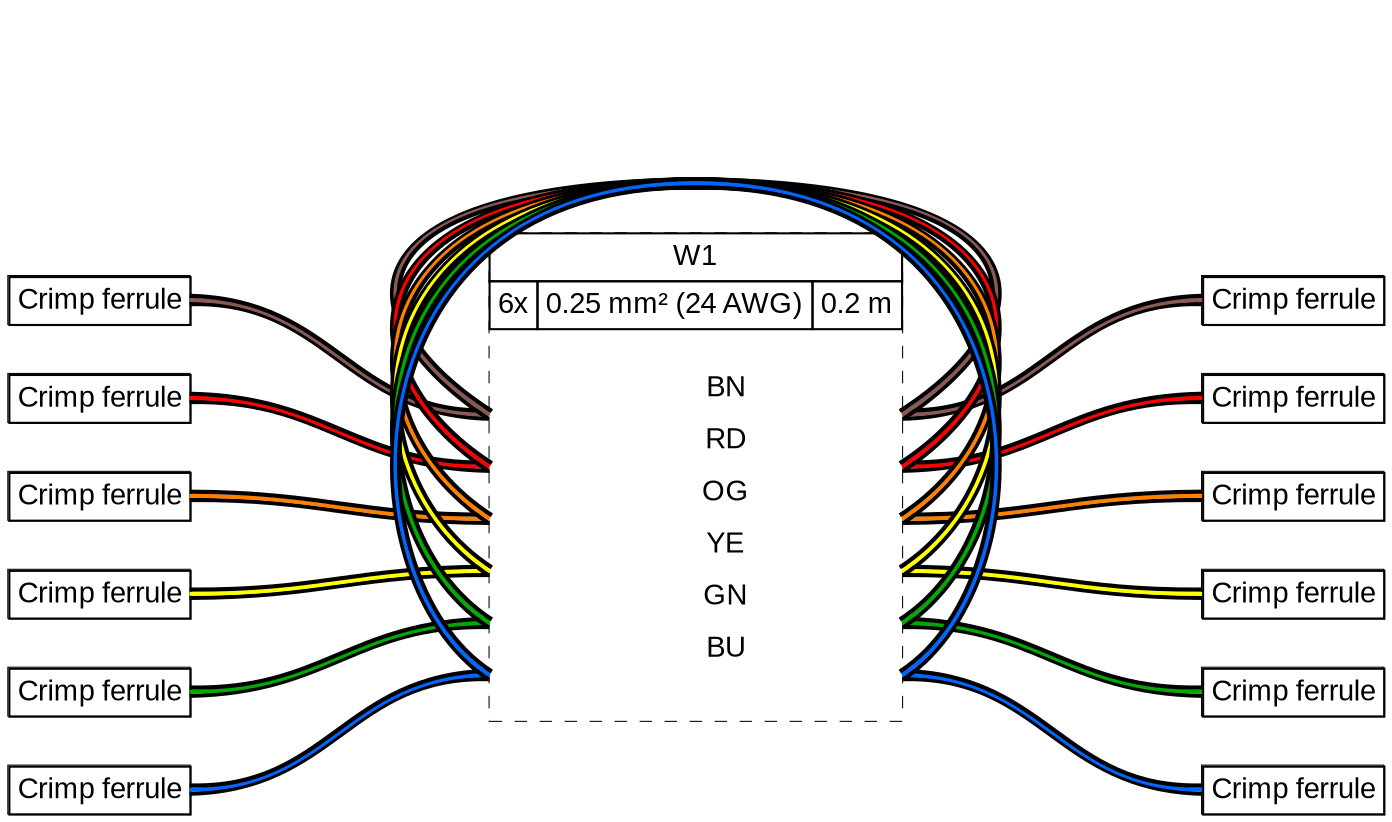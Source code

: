 graph {
// Graph generated by WireViz 0.5-dev+refactor
// https://github.com/wireviz/WireViz
	graph [bgcolor="#FFFFFF" fontname=arial nodesep=0.33 rankdir=LR ranksep=2]
	node [fillcolor="#FFFFFF" fontname=arial height=0 margin=0 shape=none style=filled width=0]
	edge [fontname=arial style=bold]
	AUTOGENERATED_F_1 [label=<
<table border="0" cellspacing="0" cellpadding="0" port="p1r" bgcolor="#FFFFFF">
 <tr>
  <td port="p1l">
   <table border="0" cellborder="1" cellpadding="3" cellspacing="0">
    <tr>
     <td>Crimp ferrule</td>
    </tr>
   </table>
  </td>
 </tr>
</table>
> shape=box style=filled]
	AUTOGENERATED_F_2 [label=<
<table border="0" cellspacing="0" cellpadding="0" port="p1r" bgcolor="#FFFFFF">
 <tr>
  <td port="p1l">
   <table border="0" cellborder="1" cellpadding="3" cellspacing="0">
    <tr>
     <td>Crimp ferrule</td>
    </tr>
   </table>
  </td>
 </tr>
</table>
> shape=box style=filled]
	AUTOGENERATED_F_3 [label=<
<table border="0" cellspacing="0" cellpadding="0" port="p1r" bgcolor="#FFFFFF">
 <tr>
  <td port="p1l">
   <table border="0" cellborder="1" cellpadding="3" cellspacing="0">
    <tr>
     <td>Crimp ferrule</td>
    </tr>
   </table>
  </td>
 </tr>
</table>
> shape=box style=filled]
	AUTOGENERATED_F_4 [label=<
<table border="0" cellspacing="0" cellpadding="0" port="p1r" bgcolor="#FFFFFF">
 <tr>
  <td port="p1l">
   <table border="0" cellborder="1" cellpadding="3" cellspacing="0">
    <tr>
     <td>Crimp ferrule</td>
    </tr>
   </table>
  </td>
 </tr>
</table>
> shape=box style=filled]
	AUTOGENERATED_F_5 [label=<
<table border="0" cellspacing="0" cellpadding="0" port="p1r" bgcolor="#FFFFFF">
 <tr>
  <td port="p1l">
   <table border="0" cellborder="1" cellpadding="3" cellspacing="0">
    <tr>
     <td>Crimp ferrule</td>
    </tr>
   </table>
  </td>
 </tr>
</table>
> shape=box style=filled]
	AUTOGENERATED_F_6 [label=<
<table border="0" cellspacing="0" cellpadding="0" port="p1r" bgcolor="#FFFFFF">
 <tr>
  <td port="p1l">
   <table border="0" cellborder="1" cellpadding="3" cellspacing="0">
    <tr>
     <td>Crimp ferrule</td>
    </tr>
   </table>
  </td>
 </tr>
</table>
> shape=box style=filled]
	AUTOGENERATED_F_7 [label=<
<table border="0" cellspacing="0" cellpadding="0" port="p1r" bgcolor="#FFFFFF">
 <tr>
  <td port="p1l">
   <table border="0" cellborder="1" cellpadding="3" cellspacing="0">
    <tr>
     <td>Crimp ferrule</td>
    </tr>
   </table>
  </td>
 </tr>
</table>
> shape=box style=filled]
	AUTOGENERATED_F_8 [label=<
<table border="0" cellspacing="0" cellpadding="0" port="p1r" bgcolor="#FFFFFF">
 <tr>
  <td port="p1l">
   <table border="0" cellborder="1" cellpadding="3" cellspacing="0">
    <tr>
     <td>Crimp ferrule</td>
    </tr>
   </table>
  </td>
 </tr>
</table>
> shape=box style=filled]
	AUTOGENERATED_F_9 [label=<
<table border="0" cellspacing="0" cellpadding="0" port="p1r" bgcolor="#FFFFFF">
 <tr>
  <td port="p1l">
   <table border="0" cellborder="1" cellpadding="3" cellspacing="0">
    <tr>
     <td>Crimp ferrule</td>
    </tr>
   </table>
  </td>
 </tr>
</table>
> shape=box style=filled]
	AUTOGENERATED_F_10 [label=<
<table border="0" cellspacing="0" cellpadding="0" port="p1r" bgcolor="#FFFFFF">
 <tr>
  <td port="p1l">
   <table border="0" cellborder="1" cellpadding="3" cellspacing="0">
    <tr>
     <td>Crimp ferrule</td>
    </tr>
   </table>
  </td>
 </tr>
</table>
> shape=box style=filled]
	AUTOGENERATED_F_11 [label=<
<table border="0" cellspacing="0" cellpadding="0" port="p1r" bgcolor="#FFFFFF">
 <tr>
  <td port="p1l">
   <table border="0" cellborder="1" cellpadding="3" cellspacing="0">
    <tr>
     <td>Crimp ferrule</td>
    </tr>
   </table>
  </td>
 </tr>
</table>
> shape=box style=filled]
	AUTOGENERATED_F_12 [label=<
<table border="0" cellspacing="0" cellpadding="0" port="p1r" bgcolor="#FFFFFF">
 <tr>
  <td port="p1l">
   <table border="0" cellborder="1" cellpadding="3" cellspacing="0">
    <tr>
     <td>Crimp ferrule</td>
    </tr>
   </table>
  </td>
 </tr>
</table>
> shape=box style=filled]
	W1 [label=<
<table border="0" cellspacing="0" cellpadding="0" bgcolor="#FFFFFF">
 <tr>
  <td>
   <table border="0" cellborder="1" cellpadding="3" cellspacing="0">
    <tr>
     <td>W1</td>
    </tr>
   </table>
  </td>
 </tr>
 <tr>
  <td>
   <table border="0" cellborder="1" cellpadding="3" cellspacing="0">
    <tr>
     <td>6x</td>
     <td>0.25 mm² (24 AWG)</td>
     <td>0.2 m</td>
    </tr>
   </table>
  </td>
 </tr>
 <tr>
  <td>
   <table border="0" cellborder="0" cellspacing="0">
    <tr>
     <td>&nbsp;</td>
    </tr>
    <tr>
     <td align="left"> </td>
     <td> </td>
     <td></td>
     <td>BN</td>
     <td> </td>
     <td align="right"> </td>
    </tr>
    <tr>
     <td border="0" cellspacing="0" cellpadding="0" colspan="6" height="6" port="w1"></td>
    </tr>
    <tr>
     <td align="left"> </td>
     <td> </td>
     <td></td>
     <td>RD</td>
     <td> </td>
     <td align="right"> </td>
    </tr>
    <tr>
     <td border="0" cellspacing="0" cellpadding="0" colspan="6" height="6" port="w2"></td>
    </tr>
    <tr>
     <td align="left"> </td>
     <td> </td>
     <td></td>
     <td>OG</td>
     <td> </td>
     <td align="right"> </td>
    </tr>
    <tr>
     <td border="0" cellspacing="0" cellpadding="0" colspan="6" height="6" port="w3"></td>
    </tr>
    <tr>
     <td align="left"> </td>
     <td> </td>
     <td></td>
     <td>YE</td>
     <td> </td>
     <td align="right"> </td>
    </tr>
    <tr>
     <td border="0" cellspacing="0" cellpadding="0" colspan="6" height="6" port="w4"></td>
    </tr>
    <tr>
     <td align="left"> </td>
     <td> </td>
     <td></td>
     <td>GN</td>
     <td> </td>
     <td align="right"> </td>
    </tr>
    <tr>
     <td border="0" cellspacing="0" cellpadding="0" colspan="6" height="6" port="w5"></td>
    </tr>
    <tr>
     <td align="left"> </td>
     <td> </td>
     <td></td>
     <td>BU</td>
     <td> </td>
     <td align="right"> </td>
    </tr>
    <tr>
     <td border="0" cellspacing="0" cellpadding="0" colspan="6" height="6" port="w6"></td>
    </tr>
    <tr>
     <td>&nbsp;</td>
    </tr>
   </table>
  </td>
 </tr>
</table>
> shape=box style="filled,dashed"]
	edge [color="#000000:#895956:#000000"]
	AUTOGENERATED_F_1:e -- W1:w1:w
	W1:w1:e -- AUTOGENERATED_F_7:w
	edge [color="#000000:#FF0000:#000000"]
	AUTOGENERATED_F_2:e -- W1:w2:w
	W1:w2:e -- AUTOGENERATED_F_8:w
	edge [color="#000000:#FF8000:#000000"]
	AUTOGENERATED_F_3:e -- W1:w3:w
	W1:w3:e -- AUTOGENERATED_F_9:w
	edge [color="#000000:#FFFF00:#000000"]
	AUTOGENERATED_F_4:e -- W1:w4:w
	W1:w4:e -- AUTOGENERATED_F_10:w
	edge [color="#000000:#00AA00:#000000"]
	AUTOGENERATED_F_5:e -- W1:w5:w
	W1:w5:e -- AUTOGENERATED_F_11:w
	edge [color="#000000:#0066FF:#000000"]
	AUTOGENERATED_F_6:e -- W1:w6:w
	W1:w6:e -- AUTOGENERATED_F_12:w
	W1:w1:e -- W1:w1:w [color="#000000:#895956:#000000" straight=straight]
	W1:w2:e -- W1:w2:w [color="#000000:#FF0000:#000000" straight=straight]
	W1:w3:e -- W1:w3:w [color="#000000:#FF8000:#000000" straight=straight]
	W1:w4:e -- W1:w4:w [color="#000000:#FFFF00:#000000" straight=straight]
	W1:w5:e -- W1:w5:w [color="#000000:#00AA00:#000000" straight=straight]
	W1:w6:e -- W1:w6:w [color="#000000:#0066FF:#000000" straight=straight]
}
